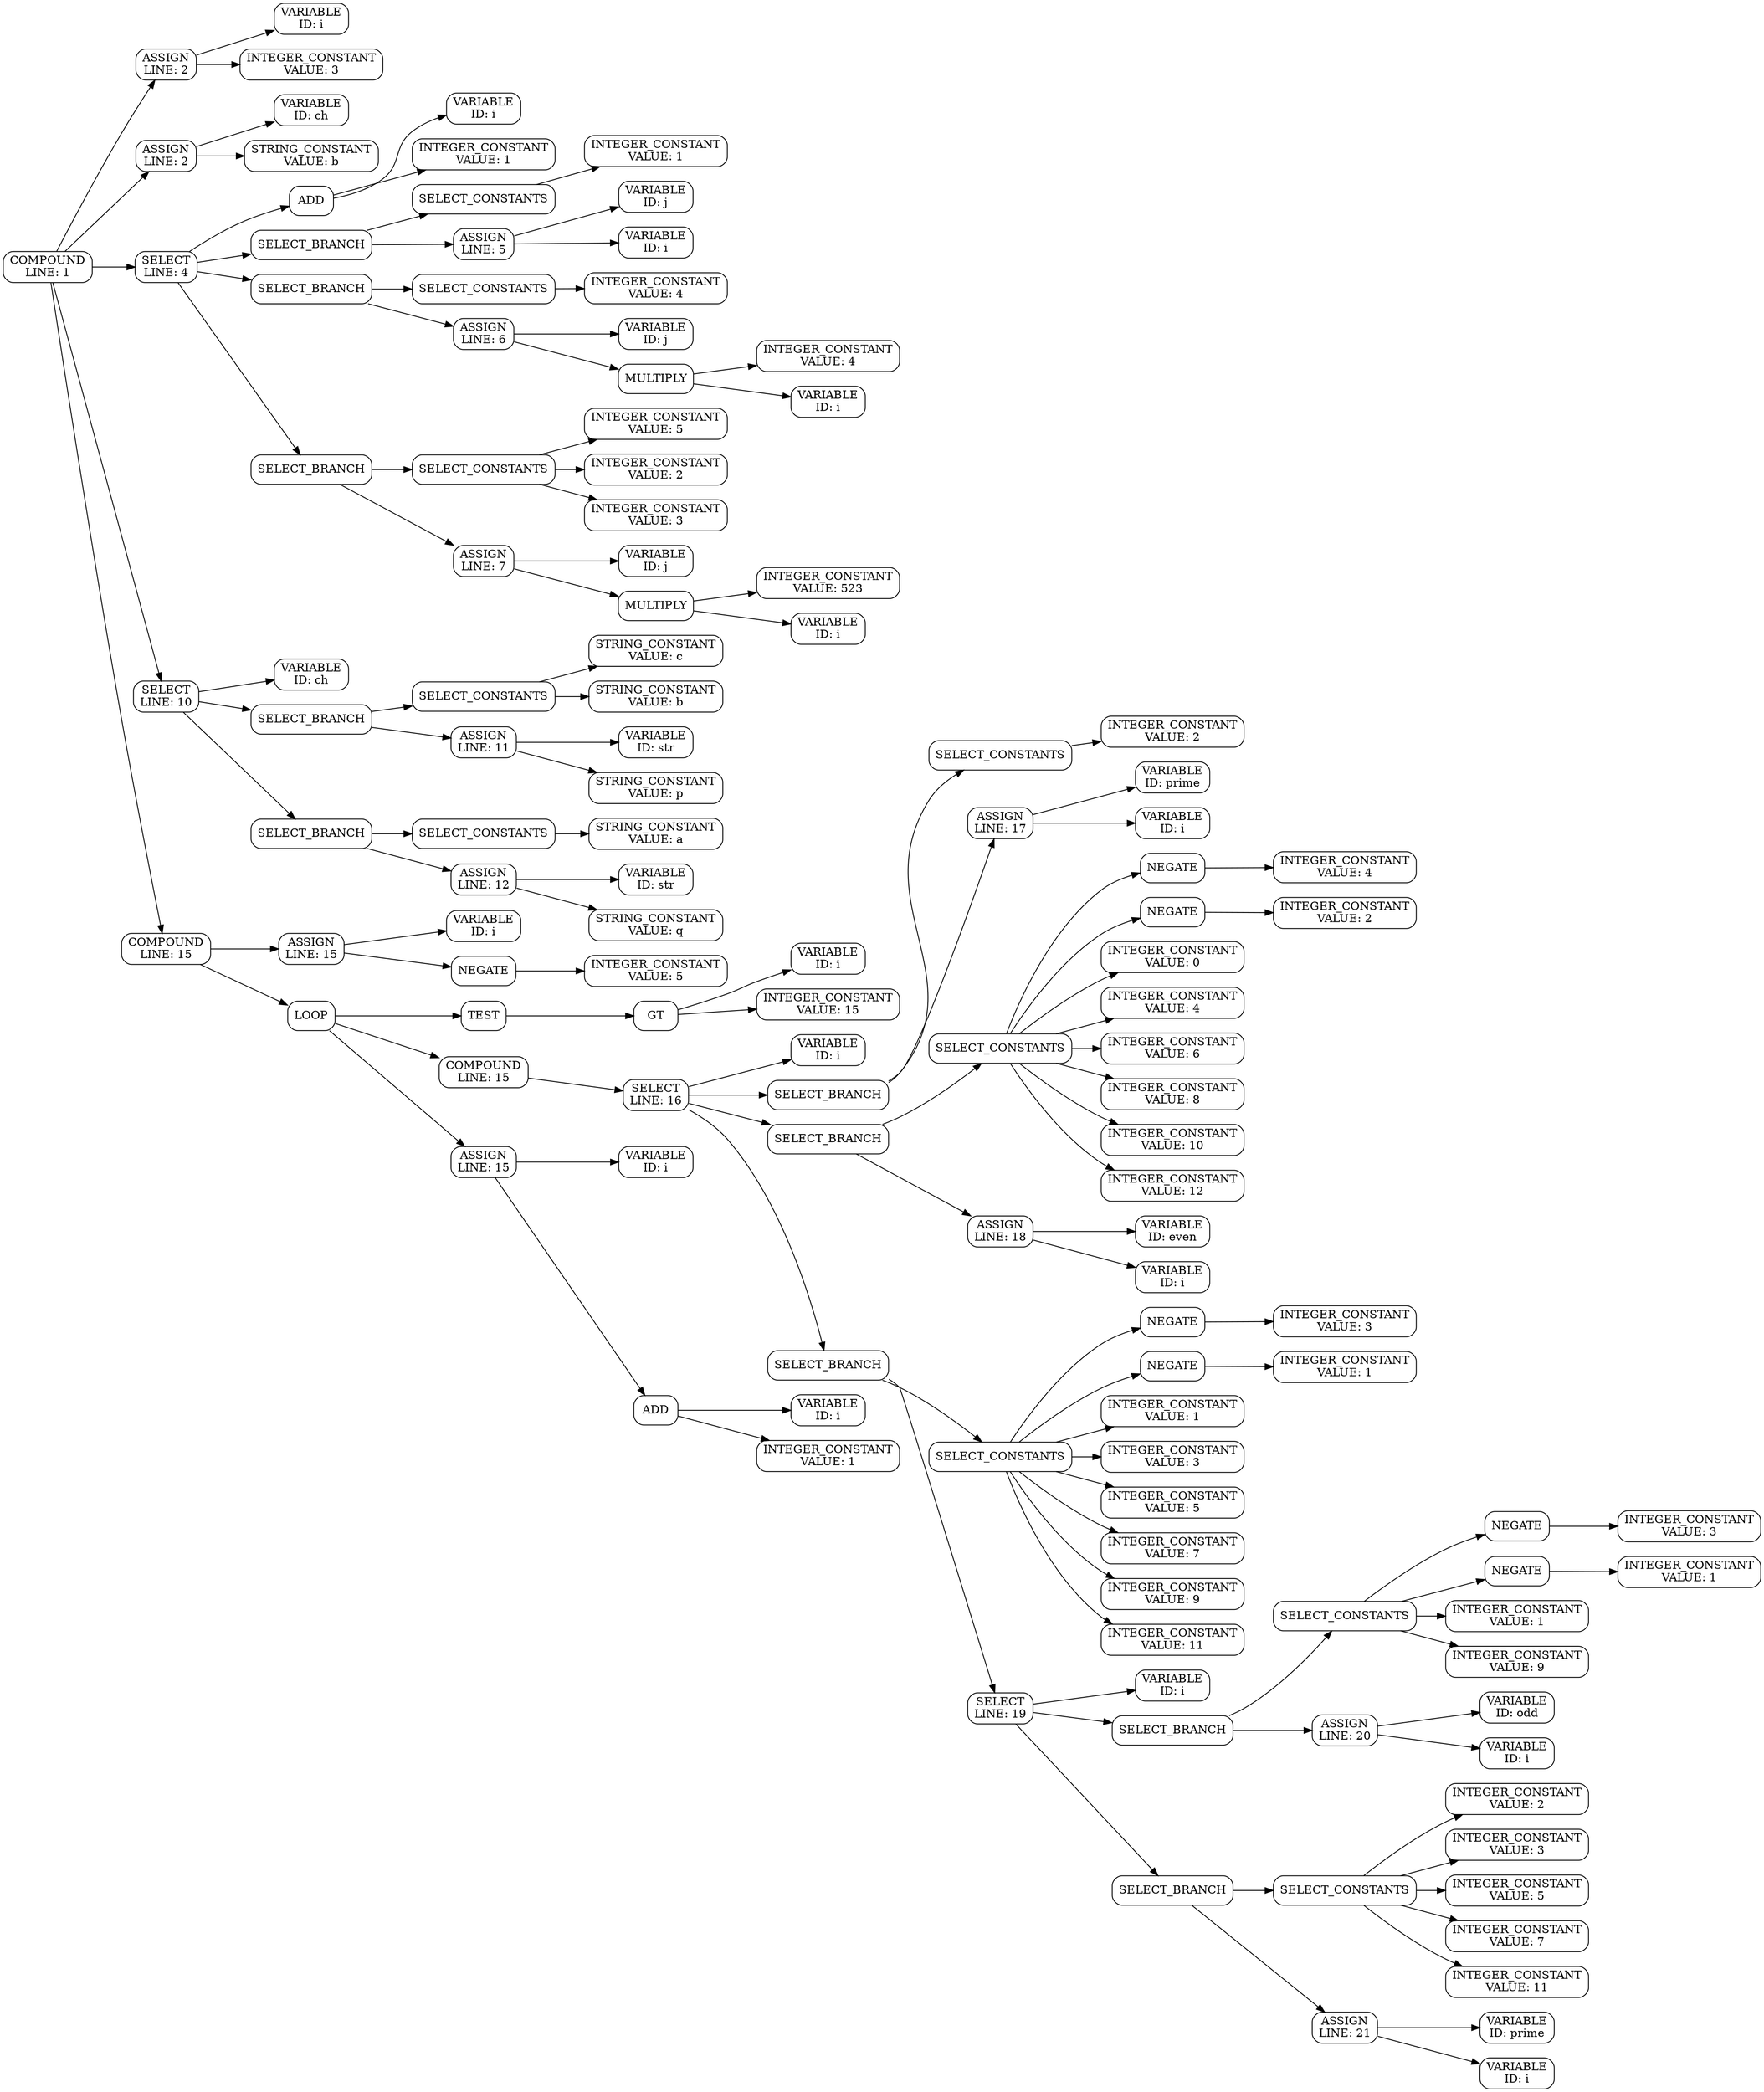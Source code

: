 digraph "parse tree"
{
  rankdir="LR"
  {
    node [shape=box, style="rounded"]
    node0 [label = "COMPOUND\nLINE: 1"]
    node1 [label = "ASSIGN\nLINE: 2"]
    node2 [label = "VARIABLE\nID: i"]
    node3 [label = "INTEGER_CONSTANT\nVALUE: 3"]
    node4 [label = "ASSIGN\nLINE: 2"]
    node5 [label = "VARIABLE\nID: ch"]
    node6 [label = "STRING_CONSTANT\nVALUE: b"]
    node7 [label = "SELECT\nLINE: 4"]
    node8 [label = "ADD"]
    node9 [label = "VARIABLE\nID: i"]
    node10 [label = "INTEGER_CONSTANT\nVALUE: 1"]
    node11 [label = "SELECT_BRANCH"]
    node12 [label = "SELECT_CONSTANTS"]
    node13 [label = "INTEGER_CONSTANT\nVALUE: 1"]
    node14 [label = "ASSIGN\nLINE: 5"]
    node15 [label = "VARIABLE\nID: j"]
    node16 [label = "VARIABLE\nID: i"]
    node17 [label = "SELECT_BRANCH"]
    node18 [label = "SELECT_CONSTANTS"]
    node19 [label = "INTEGER_CONSTANT\nVALUE: 4"]
    node20 [label = "ASSIGN\nLINE: 6"]
    node21 [label = "VARIABLE\nID: j"]
    node22 [label = "MULTIPLY"]
    node23 [label = "INTEGER_CONSTANT\nVALUE: 4"]
    node24 [label = "VARIABLE\nID: i"]
    node25 [label = "SELECT_BRANCH"]
    node26 [label = "SELECT_CONSTANTS"]
    node27 [label = "INTEGER_CONSTANT\nVALUE: 5"]
    node28 [label = "INTEGER_CONSTANT\nVALUE: 2"]
    node29 [label = "INTEGER_CONSTANT\nVALUE: 3"]
    node30 [label = "ASSIGN\nLINE: 7"]
    node31 [label = "VARIABLE\nID: j"]
    node32 [label = "MULTIPLY"]
    node33 [label = "INTEGER_CONSTANT\nVALUE: 523"]
    node34 [label = "VARIABLE\nID: i"]
    node35 [label = "SELECT\nLINE: 10"]
    node36 [label = "VARIABLE\nID: ch"]
    node37 [label = "SELECT_BRANCH"]
    node38 [label = "SELECT_CONSTANTS"]
    node39 [label = "STRING_CONSTANT\nVALUE: c"]
    node40 [label = "STRING_CONSTANT\nVALUE: b"]
    node41 [label = "ASSIGN\nLINE: 11"]
    node42 [label = "VARIABLE\nID: str"]
    node43 [label = "STRING_CONSTANT\nVALUE: p"]
    node44 [label = "SELECT_BRANCH"]
    node45 [label = "SELECT_CONSTANTS"]
    node46 [label = "STRING_CONSTANT\nVALUE: a"]
    node47 [label = "ASSIGN\nLINE: 12"]
    node48 [label = "VARIABLE\nID: str"]
    node49 [label = "STRING_CONSTANT\nVALUE: q"]
    node50 [label = "COMPOUND\nLINE: 15"]
    node51 [label = "ASSIGN\nLINE: 15"]
    node52 [label = "VARIABLE\nID: i"]
    node53 [label = "NEGATE"]
    node54 [label = "INTEGER_CONSTANT\nVALUE: 5"]
    node55 [label = "LOOP"]
    node56 [label = "TEST"]
    node57 [label = "GT"]
    node58 [label = "VARIABLE\nID: i"]
    node59 [label = "INTEGER_CONSTANT\nVALUE: 15"]
    node60 [label = "COMPOUND\nLINE: 15"]
    node61 [label = "SELECT\nLINE: 16"]
    node62 [label = "VARIABLE\nID: i"]
    node63 [label = "SELECT_BRANCH"]
    node64 [label = "SELECT_CONSTANTS"]
    node65 [label = "INTEGER_CONSTANT\nVALUE: 2"]
    node66 [label = "ASSIGN\nLINE: 17"]
    node67 [label = "VARIABLE\nID: prime"]
    node68 [label = "VARIABLE\nID: i"]
    node69 [label = "SELECT_BRANCH"]
    node70 [label = "SELECT_CONSTANTS"]
    node71 [label = "NEGATE"]
    node72 [label = "INTEGER_CONSTANT\nVALUE: 4"]
    node73 [label = "NEGATE"]
    node74 [label = "INTEGER_CONSTANT\nVALUE: 2"]
    node75 [label = "INTEGER_CONSTANT\nVALUE: 0"]
    node76 [label = "INTEGER_CONSTANT\nVALUE: 4"]
    node77 [label = "INTEGER_CONSTANT\nVALUE: 6"]
    node78 [label = "INTEGER_CONSTANT\nVALUE: 8"]
    node79 [label = "INTEGER_CONSTANT\nVALUE: 10"]
    node80 [label = "INTEGER_CONSTANT\nVALUE: 12"]
    node81 [label = "ASSIGN\nLINE: 18"]
    node82 [label = "VARIABLE\nID: even"]
    node83 [label = "VARIABLE\nID: i"]
    node84 [label = "SELECT_BRANCH"]
    node85 [label = "SELECT_CONSTANTS"]
    node86 [label = "NEGATE"]
    node87 [label = "INTEGER_CONSTANT\nVALUE: 3"]
    node88 [label = "NEGATE"]
    node89 [label = "INTEGER_CONSTANT\nVALUE: 1"]
    node90 [label = "INTEGER_CONSTANT\nVALUE: 1"]
    node91 [label = "INTEGER_CONSTANT\nVALUE: 3"]
    node92 [label = "INTEGER_CONSTANT\nVALUE: 5"]
    node93 [label = "INTEGER_CONSTANT\nVALUE: 7"]
    node94 [label = "INTEGER_CONSTANT\nVALUE: 9"]
    node95 [label = "INTEGER_CONSTANT\nVALUE: 11"]
    node96 [label = "SELECT\nLINE: 19"]
    node97 [label = "VARIABLE\nID: i"]
    node98 [label = "SELECT_BRANCH"]
    node99 [label = "SELECT_CONSTANTS"]
    node100 [label = "NEGATE"]
    node101 [label = "INTEGER_CONSTANT\nVALUE: 3"]
    node102 [label = "NEGATE"]
    node103 [label = "INTEGER_CONSTANT\nVALUE: 1"]
    node104 [label = "INTEGER_CONSTANT\nVALUE: 1"]
    node105 [label = "INTEGER_CONSTANT\nVALUE: 9"]
    node106 [label = "ASSIGN\nLINE: 20"]
    node107 [label = "VARIABLE\nID: odd"]
    node108 [label = "VARIABLE\nID: i"]
    node109 [label = "SELECT_BRANCH"]
    node110 [label = "SELECT_CONSTANTS"]
    node111 [label = "INTEGER_CONSTANT\nVALUE: 2"]
    node112 [label = "INTEGER_CONSTANT\nVALUE: 3"]
    node113 [label = "INTEGER_CONSTANT\nVALUE: 5"]
    node114 [label = "INTEGER_CONSTANT\nVALUE: 7"]
    node115 [label = "INTEGER_CONSTANT\nVALUE: 11"]
    node116 [label = "ASSIGN\nLINE: 21"]
    node117 [label = "VARIABLE\nID: prime"]
    node118 [label = "VARIABLE\nID: i"]
    node119 [label = "ASSIGN\nLINE: 15"]
    node120 [label = "VARIABLE\nID: i"]
    node121 [label = "ADD"]
    node122 [label = "VARIABLE\nID: i"]
    node123 [label = "INTEGER_CONSTANT\nVALUE: 1"]
  }
  node1 -> { node2 node3 }
  node4 -> { node5 node6 }
  node8 -> { node9 node10 }
  node12 -> { node13 }
  node14 -> { node15 node16 }
  node11 -> { node12 node14 }
  node18 -> { node19 }
  node22 -> { node23 node24 }
  node20 -> { node21 node22 }
  node17 -> { node18 node20 }
  node26 -> { node27 node28 node29 }
  node32 -> { node33 node34 }
  node30 -> { node31 node32 }
  node25 -> { node26 node30 }
  node7 -> { node8 node11 node17 node25 }
  node38 -> { node39 node40 }
  node41 -> { node42 node43 }
  node37 -> { node38 node41 }
  node45 -> { node46 }
  node47 -> { node48 node49 }
  node44 -> { node45 node47 }
  node35 -> { node36 node37 node44 }
  node53 -> { node54 }
  node51 -> { node52 node53 }
  node57 -> { node58 node59 }
  node56 -> { node57 }
  node64 -> { node65 }
  node66 -> { node67 node68 }
  node63 -> { node64 node66 }
  node71 -> { node72 }
  node73 -> { node74 }
  node70 -> { node71 node73 node75 node76 node77 node78 node79 node80 }
  node81 -> { node82 node83 }
  node69 -> { node70 node81 }
  node86 -> { node87 }
  node88 -> { node89 }
  node85 -> { node86 node88 node90 node91 node92 node93 node94 node95 }
  node100 -> { node101 }
  node102 -> { node103 }
  node99 -> { node100 node102 node104 node105 }
  node106 -> { node107 node108 }
  node98 -> { node99 node106 }
  node110 -> { node111 node112 node113 node114 node115 }
  node116 -> { node117 node118 }
  node109 -> { node110 node116 }
  node96 -> { node97 node98 node109 }
  node84 -> { node85 node96 }
  node61 -> { node62 node63 node69 node84 }
  node60 -> { node61 }
  node121 -> { node122 node123 }
  node119 -> { node120 node121 }
  node55 -> { node56 node60 node119 }
  node50 -> { node51 node55 }
  node0 -> { node1 node4 node7 node35 node50 }
}